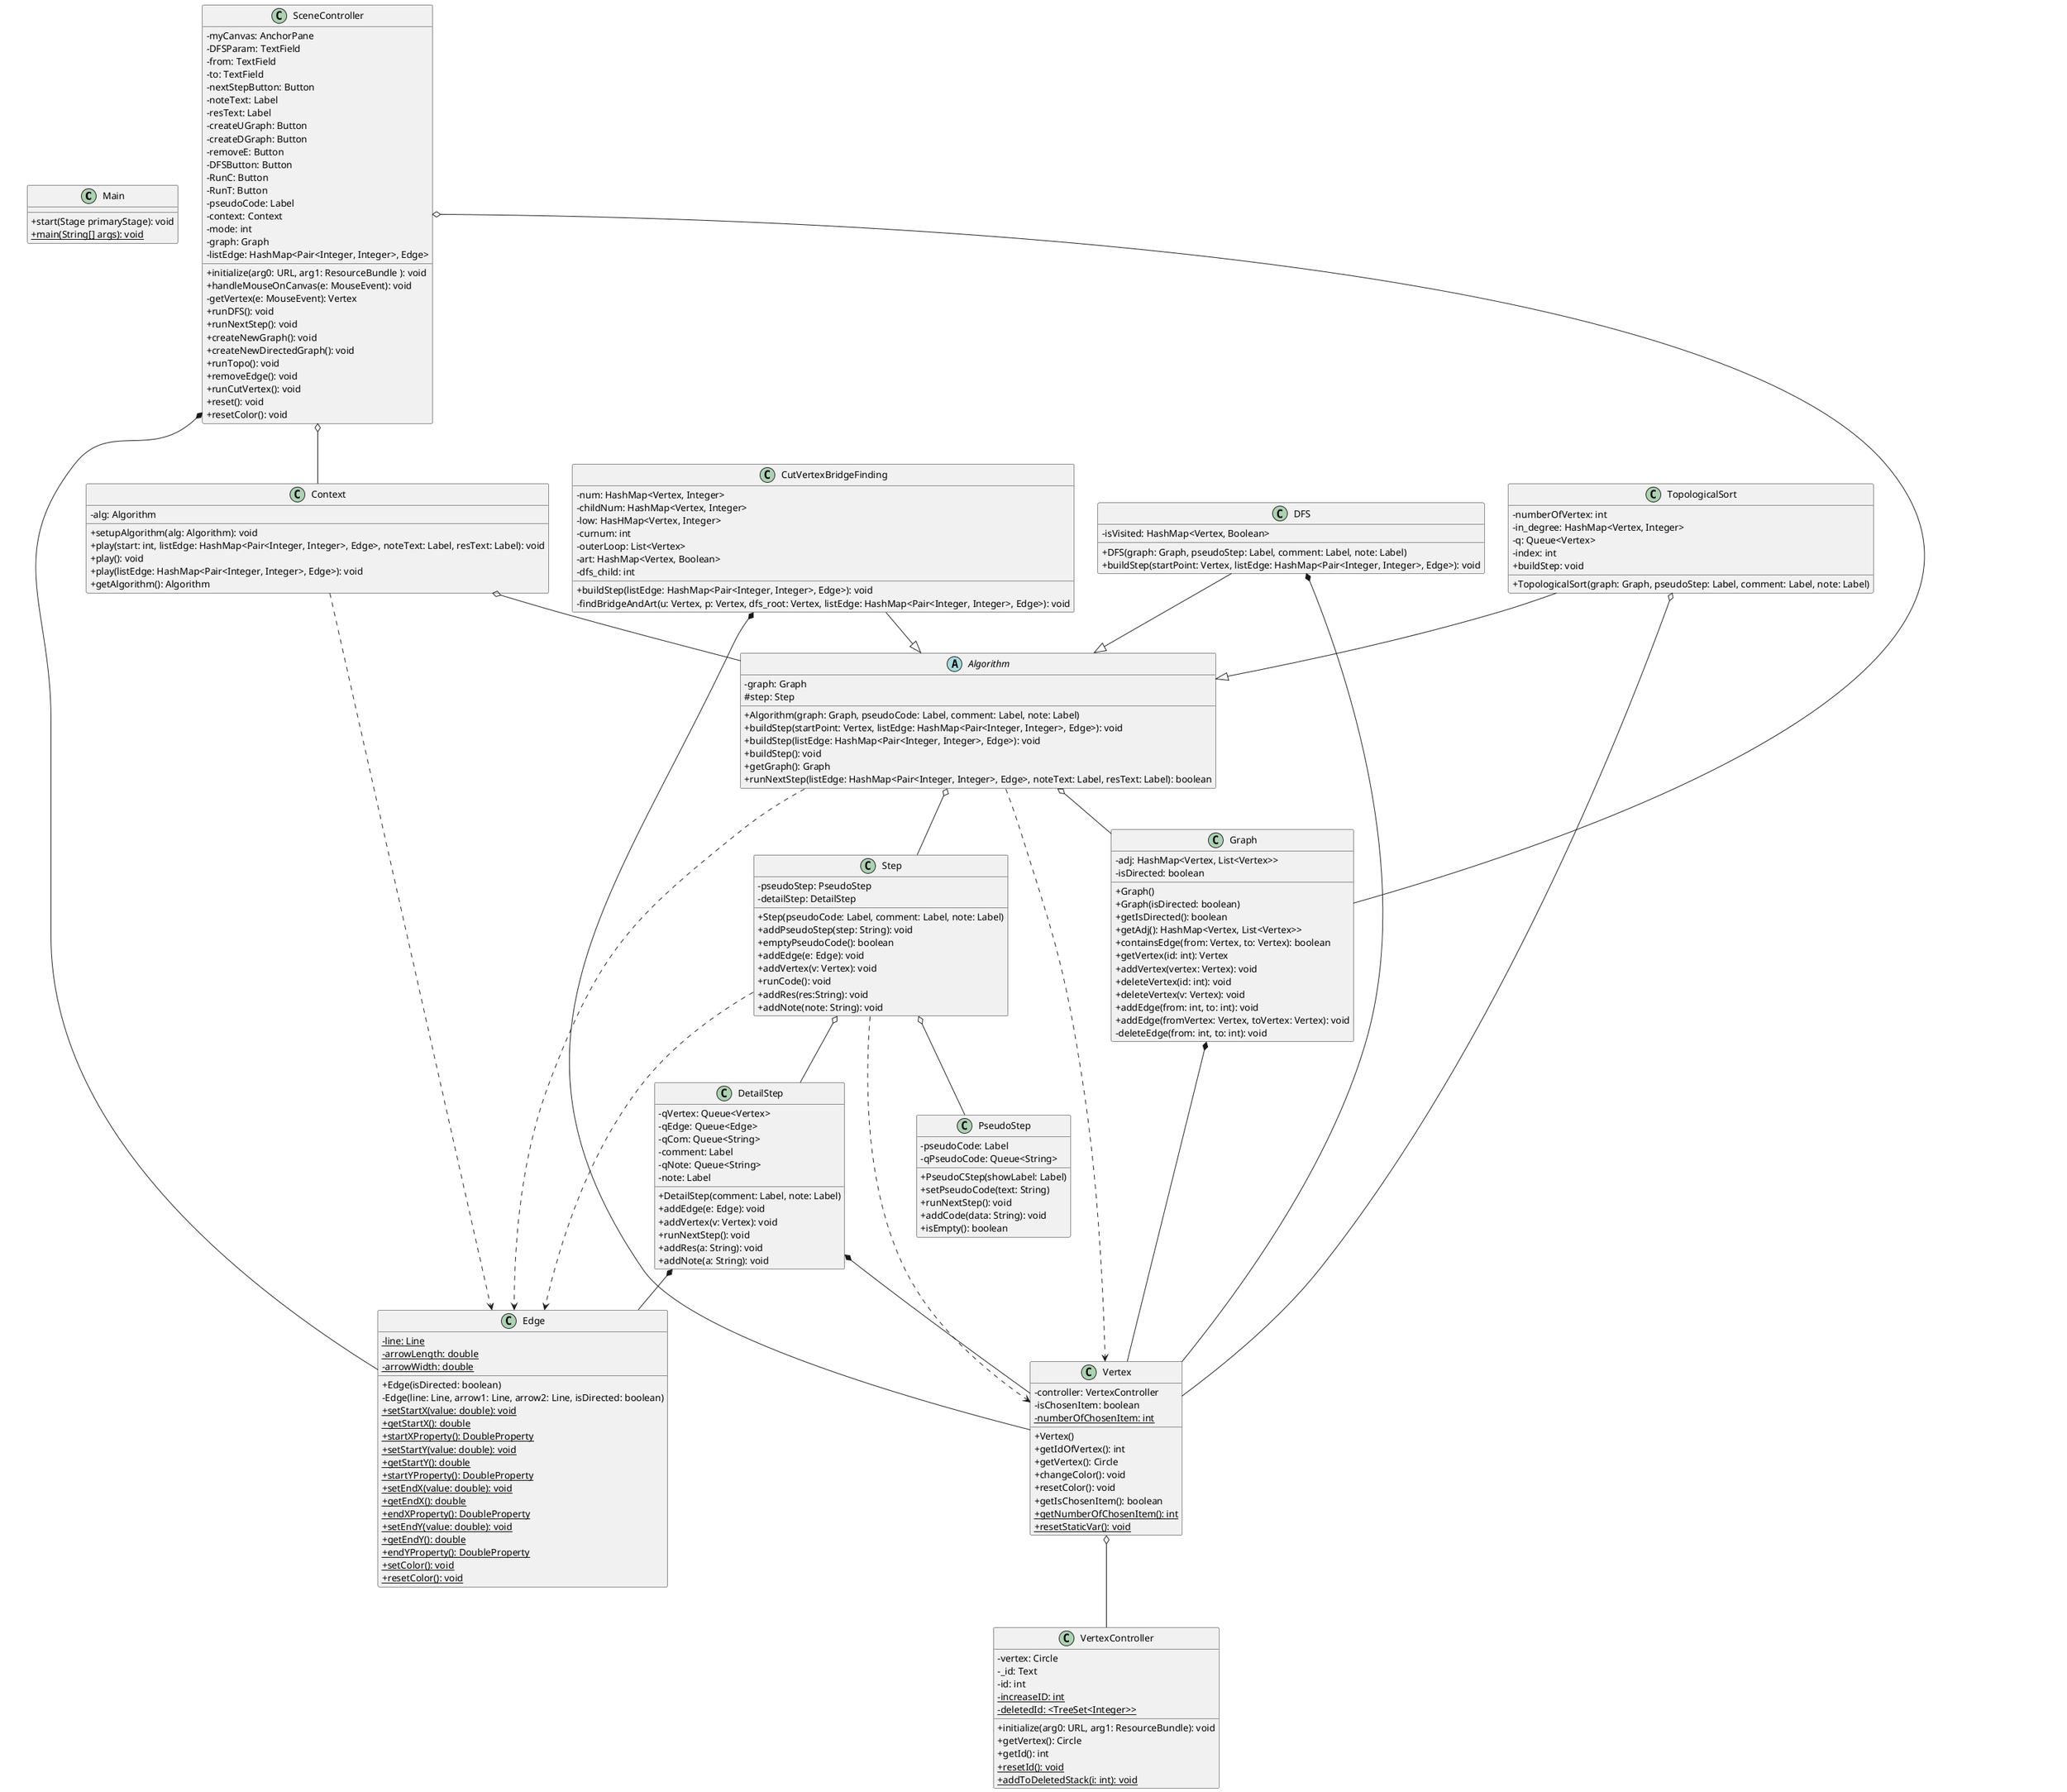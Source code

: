 @startuml

' các class Application và Initializable của java có sẵn liệu có phải vẽ vào k

skinparam ClassAttributeIconSize 0

class Main {
    +start(Stage primaryStage): void
    +{static}main(String[] args): void
}

class SceneController {
    -myCanvas: AnchorPane
    -DFSParam: TextField
    -from: TextField
    -to: TextField
    -nextStepButton: Button
    -noteText: Label
    -resText: Label
    -createUGraph: Button
    -createDGraph: Button
    -removeE: Button
    -DFSButton: Button
    -RunC: Button
    -RunT: Button
    -pseudoCode: Label
    -context: Context
    -mode: int
    -graph: Graph
    -listEdge: HashMap<Pair<Integer, Integer>, Edge>
    +initialize(arg0: URL, arg1: ResourceBundle ): void
    +handleMouseOnCanvas(e: MouseEvent): void
    -getVertex(e: MouseEvent): Vertex
    +runDFS(): void
    +runNextStep(): void
    +createNewGraph(): void
    +createNewDirectedGraph(): void
    +runTopo(): void
    +removeEdge(): void
    +runCutVertex(): void
    +reset(): void
    +resetColor(): void
}

abstract class Algorithm {
    -graph: Graph
    #step: Step
    +Algorithm(graph: Graph, pseudoCode: Label, comment: Label, note: Label)
    +buildStep(startPoint: Vertex, listEdge: HashMap<Pair<Integer, Integer>, Edge>): void
    +buildStep(listEdge: HashMap<Pair<Integer, Integer>, Edge>): void
    +buildStep(): void
    +getGraph(): Graph
    +runNextStep(listEdge: HashMap<Pair<Integer, Integer>, Edge>, noteText: Label, resText: Label): boolean
}

class CutVertexBridgeFinding{
    -num: HashMap<Vertex, Integer>
    -childNum: HashMap<Vertex, Integer>
    -low: HasHMap<Vertex, Integer>
    -curnum: int
    -outerLoop: List<Vertex>
    -art: HashMap<Vertex, Boolean>
    -dfs_child: int
    +buildStep(listEdge: HashMap<Pair<Integer, Integer>, Edge>): void
    -findBridgeAndArt(u: Vertex, p: Vertex, dfs_root: Vertex, listEdge: HashMap<Pair<Integer, Integer>, Edge>): void
}

class DFS{
    +DFS(graph: Graph, pseudoStep: Label, comment: Label, note: Label)
    -isVisited: HashMap<Vertex, Boolean>
    +buildStep(startPoint: Vertex, listEdge: HashMap<Pair<Integer, Integer>, Edge>): void
}

class TopologicalSort{
    +TopologicalSort(graph: Graph, pseudoStep: Label, comment: Label, note: Label)
    -numberOfVertex: int
    -in_degree: HashMap<Vertex, Integer>
    -q: Queue<Vertex>
    -index: int
    +buildStep: void
}

class Edge{
    -{static} line: Line
    +Edge(isDirected: boolean)
    -{static}arrowLength: double
    -{static} arrowWidth: double
    -Edge(line: Line, arrow1: Line, arrow2: Line, isDirected: boolean)
    +{static}setStartX(value: double): void
    +{static}getStartX(): double
    +{static}startXProperty(): DoubleProperty
    +{static}setStartY(value: double): void
    +{static}getStartY(): double
    +{static}startYProperty(): DoubleProperty
    +{static}setEndX(value: double): void
    +{static}getEndX(): double
    +{static}endXProperty(): DoubleProperty
    +{static}setEndY(value: double): void
    +{static}getEndY(): double
    +{static}endYProperty(): DoubleProperty
    +{static}setColor(): void
    +{static}resetColor(): void
}

class Graph{
    -adj: HashMap<Vertex, List<Vertex>>
    -isDirected: boolean
    +Graph()
    +Graph(isDirected: boolean)
    +getIsDirected(): boolean
    +getAdj(): HashMap<Vertex, List<Vertex>>
    +containsEdge(from: Vertex, to: Vertex): boolean
    +getVertex(id: int): Vertex
    +addVertex(vertex: Vertex): void
    +deleteVertex(id: int): void
    +deleteVertex(v: Vertex): void
    +addEdge(from: int, to: int): void
    +addEdge(fromVertex: Vertex, toVertex: Vertex): void
    -deleteEdge(from: int, to: int): void
}

class Vertex{
    -controller: VertexController
    -isChosenItem: boolean
    -{static}numberOfChosenItem: int
    +Vertex()
    +getIdOfVertex(): int
    +getVertex(): Circle
    +changeColor(): void
    +resetColor(): void
    +getIsChosenItem(): boolean
    +{static}getNumberOfChosenItem(): int
    +{static}resetStaticVar(): void
}

class VertexController{
    -vertex: Circle
    -_id: Text
    -id: int
    -{static}increaseID: int
    -{static}deletedId: <TreeSet<Integer>>
    +initialize(arg0: URL, arg1: ResourceBundle): void
    +getVertex(): Circle
    +getId(): int
    +{static}resetId(): void
    +{static}addToDeletedStack(i: int): void
}

class Context{
    -alg: Algorithm
    +setupAlgorithm(alg: Algorithm): void
    +play(start: int, listEdge: HashMap<Pair<Integer, Integer>, Edge>, noteText: Label, resText: Label): void
    +play(): void
    +play(listEdge: HashMap<Pair<Integer, Integer>, Edge>): void
    +getAlgorithm(): Algorithm
}

class DetailStep{
    -qVertex: Queue<Vertex>
    -qEdge: Queue<Edge>
    -qCom: Queue<String>
    -comment: Label
    -qNote: Queue<String>
    -note: Label
    +DetailStep(comment: Label, note: Label)
    +addEdge(e: Edge): void
    +addVertex(v: Vertex): void
    +runNextStep(): void
    +addRes(a: String): void
    +addNote(a: String): void
}

class PseudoStep{
    -pseudoCode: Label
    -qPseudoCode: Queue<String>
    +PseudoCStep(showLabel: Label)
    +setPseudoCode(text: String)
    +runNextStep(): void
    +addCode(data: String): void
    +isEmpty(): boolean
}

class Step{
    -pseudoStep: PseudoStep
    -detailStep: DetailStep
    +Step(pseudoCode: Label, comment: Label, note: Label)
    +addPseudoStep(step: String): void
    +emptyPseudoCode(): boolean
    +addEdge(e: Edge): void
    +addVertex(v: Vertex): void
    +runCode(): void
    +addRes(res:String): void
    +addNote(note: String): void
}

DFS --^ Algorithm
TopologicalSort --^ Algorithm
CutVertexBridgeFinding --^ Algorithm
Algorithm ..> Vertex
Algorithm ..> Edge
' Graph --^ Vertex
Context ..> Edge
Step ..> Edge
Step ..> Vertex
SceneController o-- Context
SceneController o-- Graph
SceneController *-- Edge
Algorithm o-- Graph
Algorithm o-- Step
CutVertexBridgeFinding *-- Vertex
DFS *-- Vertex
TopologicalSort o-- Vertex
Graph *-- Vertex
Vertex o-- VertexController
Context o-- Algorithm
DetailStep *-- Vertex
DetailStep *-- Edge
Step o-- DetailStep
Step o-- PseudoStep

@enduml



